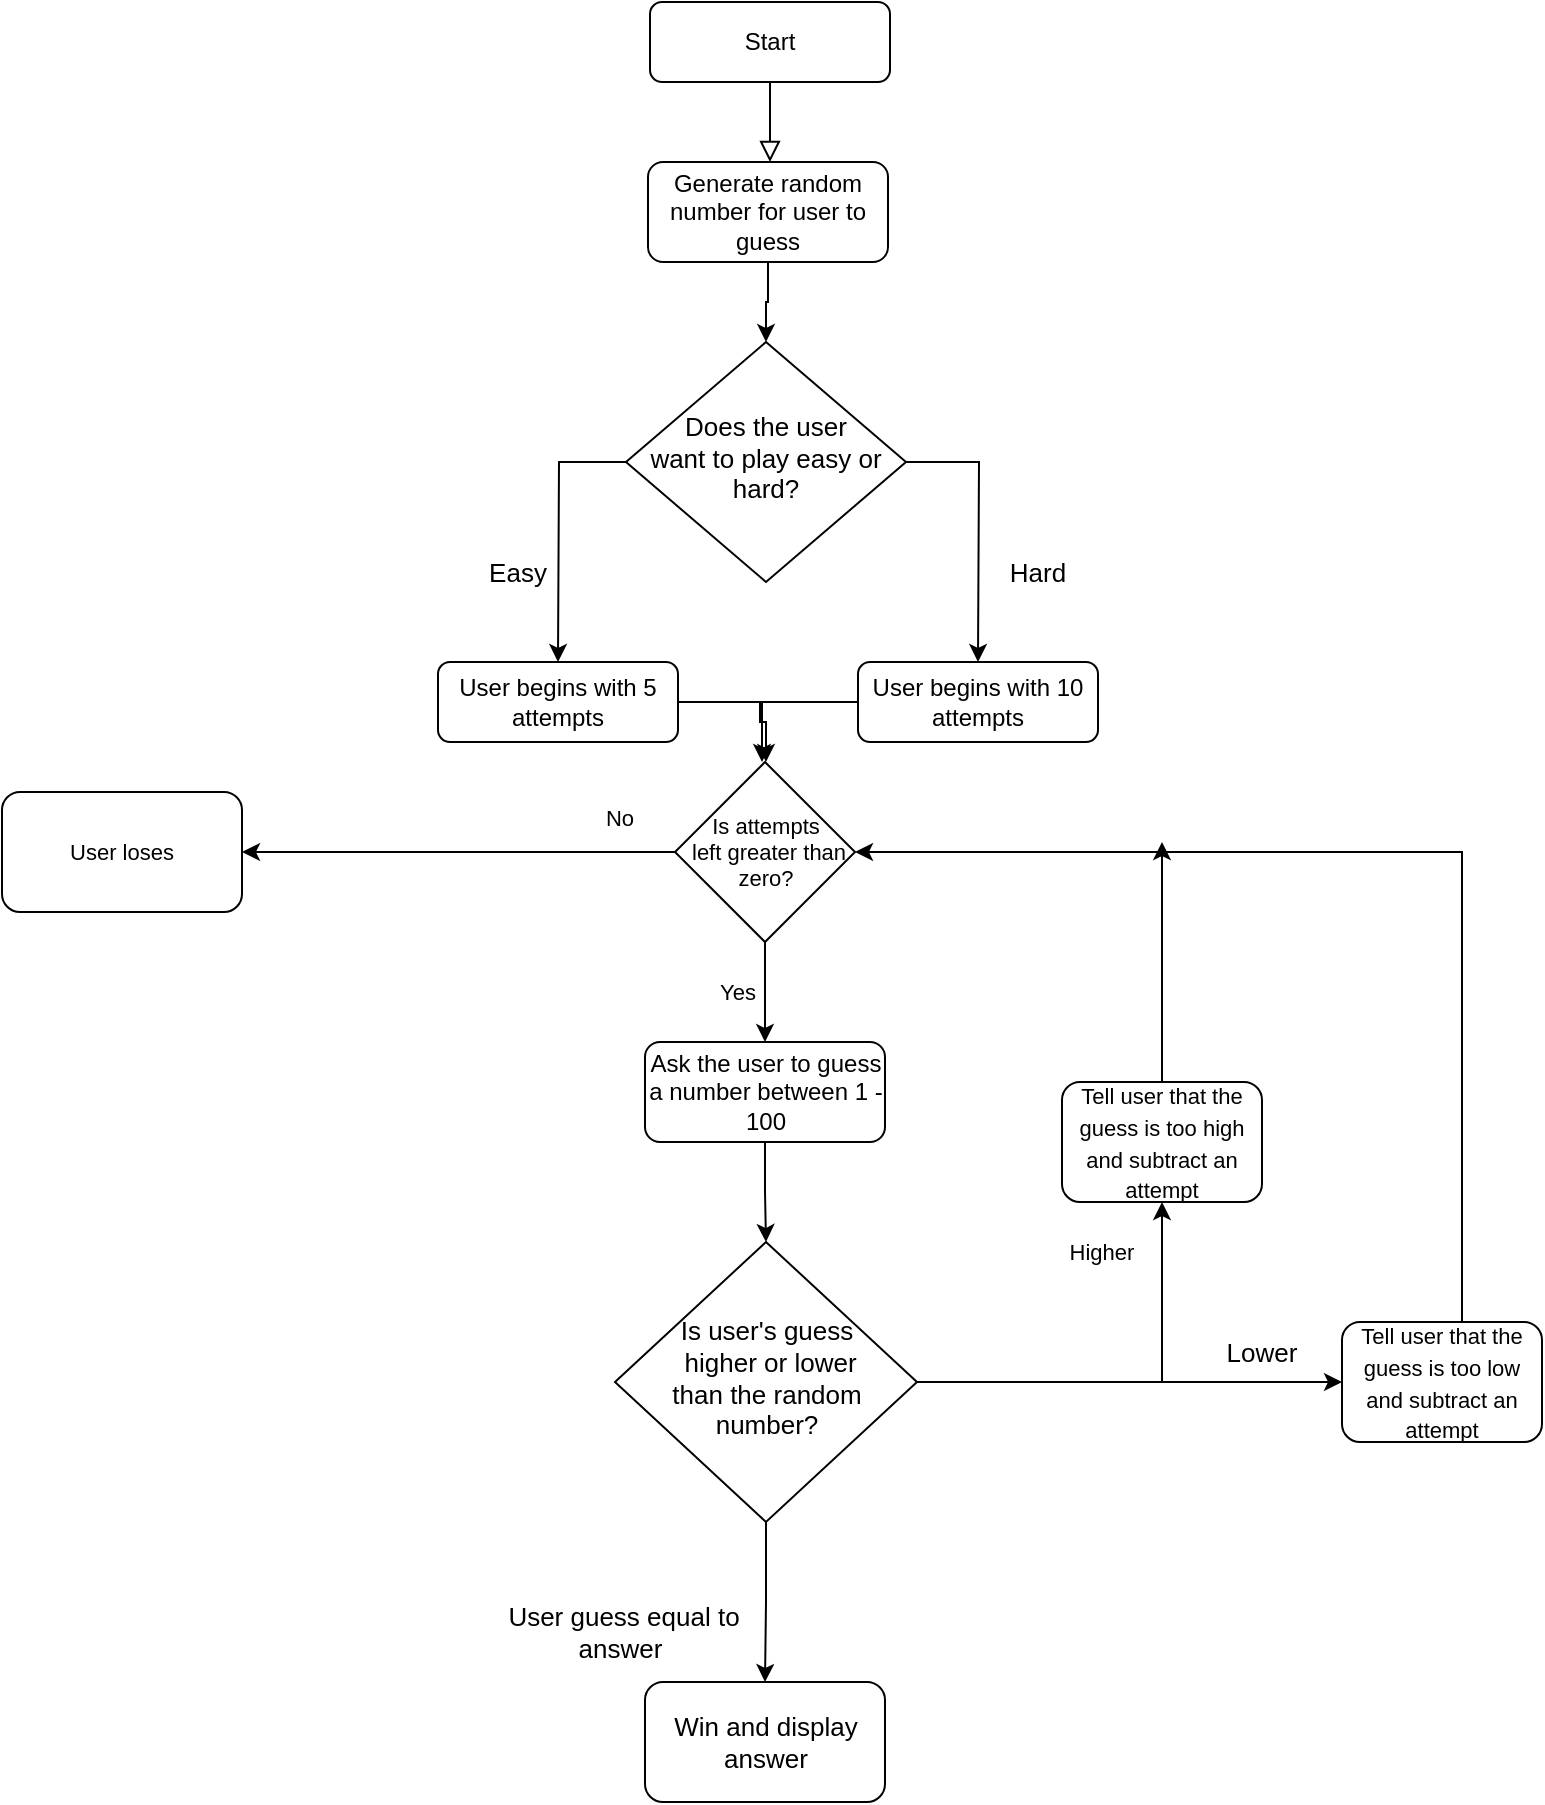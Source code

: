 <mxfile version="20.8.5" type="github">
  <diagram id="C5RBs43oDa-KdzZeNtuy" name="Page-1">
    <mxGraphModel dx="1195" dy="637" grid="1" gridSize="10" guides="1" tooltips="1" connect="1" arrows="1" fold="1" page="1" pageScale="1" pageWidth="827" pageHeight="1169" math="0" shadow="0">
      <root>
        <mxCell id="WIyWlLk6GJQsqaUBKTNV-0" />
        <mxCell id="WIyWlLk6GJQsqaUBKTNV-1" parent="WIyWlLk6GJQsqaUBKTNV-0" />
        <mxCell id="WIyWlLk6GJQsqaUBKTNV-2" value="" style="rounded=0;html=1;jettySize=auto;orthogonalLoop=1;fontSize=11;endArrow=block;endFill=0;endSize=8;strokeWidth=1;shadow=0;labelBackgroundColor=none;edgeStyle=orthogonalEdgeStyle;" parent="WIyWlLk6GJQsqaUBKTNV-1" source="WIyWlLk6GJQsqaUBKTNV-3" edge="1">
          <mxGeometry relative="1" as="geometry">
            <mxPoint x="414" y="90" as="targetPoint" />
            <Array as="points">
              <mxPoint x="414" y="90" />
              <mxPoint x="414" y="90" />
            </Array>
          </mxGeometry>
        </mxCell>
        <mxCell id="WIyWlLk6GJQsqaUBKTNV-3" value="Start" style="rounded=1;whiteSpace=wrap;html=1;fontSize=12;glass=0;strokeWidth=1;shadow=0;" parent="WIyWlLk6GJQsqaUBKTNV-1" vertex="1">
          <mxGeometry x="354" y="10" width="120" height="40" as="geometry" />
        </mxCell>
        <mxCell id="TfzfI0lXpXgf4KC8DqUi-6" style="edgeStyle=orthogonalEdgeStyle;rounded=0;orthogonalLoop=1;jettySize=auto;html=1;" edge="1" parent="WIyWlLk6GJQsqaUBKTNV-1" source="WIyWlLk6GJQsqaUBKTNV-11" target="TfzfI0lXpXgf4KC8DqUi-5">
          <mxGeometry relative="1" as="geometry" />
        </mxCell>
        <mxCell id="WIyWlLk6GJQsqaUBKTNV-11" value="Ask the user to guess a number between 1 - 100" style="rounded=1;whiteSpace=wrap;html=1;fontSize=12;glass=0;strokeWidth=1;shadow=0;" parent="WIyWlLk6GJQsqaUBKTNV-1" vertex="1">
          <mxGeometry x="351.5" y="530" width="120" height="50" as="geometry" />
        </mxCell>
        <mxCell id="TfzfI0lXpXgf4KC8DqUi-18" style="edgeStyle=orthogonalEdgeStyle;rounded=0;orthogonalLoop=1;jettySize=auto;html=1;entryX=0.5;entryY=0;entryDx=0;entryDy=0;fontSize=13;" edge="1" parent="WIyWlLk6GJQsqaUBKTNV-1" source="TfzfI0lXpXgf4KC8DqUi-0" target="TfzfI0lXpXgf4KC8DqUi-9">
          <mxGeometry relative="1" as="geometry" />
        </mxCell>
        <mxCell id="TfzfI0lXpXgf4KC8DqUi-0" value="Generate random number for user to guess" style="rounded=1;whiteSpace=wrap;html=1;fontSize=12;glass=0;strokeWidth=1;shadow=0;" vertex="1" parent="WIyWlLk6GJQsqaUBKTNV-1">
          <mxGeometry x="353" y="90" width="120" height="50" as="geometry" />
        </mxCell>
        <mxCell id="TfzfI0lXpXgf4KC8DqUi-19" style="edgeStyle=orthogonalEdgeStyle;rounded=0;orthogonalLoop=1;jettySize=auto;html=1;fontSize=13;entryX=0.5;entryY=0;entryDx=0;entryDy=0;" edge="1" parent="WIyWlLk6GJQsqaUBKTNV-1" source="TfzfI0lXpXgf4KC8DqUi-5" target="TfzfI0lXpXgf4KC8DqUi-20">
          <mxGeometry relative="1" as="geometry">
            <mxPoint x="412" y="820" as="targetPoint" />
          </mxGeometry>
        </mxCell>
        <mxCell id="TfzfI0lXpXgf4KC8DqUi-21" style="edgeStyle=orthogonalEdgeStyle;rounded=0;orthogonalLoop=1;jettySize=auto;html=1;fontSize=13;" edge="1" parent="WIyWlLk6GJQsqaUBKTNV-1" source="TfzfI0lXpXgf4KC8DqUi-5">
          <mxGeometry relative="1" as="geometry">
            <mxPoint x="700" y="700" as="targetPoint" />
          </mxGeometry>
        </mxCell>
        <mxCell id="TfzfI0lXpXgf4KC8DqUi-5" value="&lt;font style=&quot;font-size: 13px;&quot;&gt;Is user&#39;s guess&lt;br&gt;&amp;nbsp;higher or lower &lt;br&gt;than the random number?&lt;/font&gt;" style="rhombus;whiteSpace=wrap;html=1;shadow=0;fontFamily=Helvetica;fontSize=12;align=center;strokeWidth=1;spacing=6;spacingTop=-4;movable=1;resizable=1;rotatable=1;deletable=1;editable=1;connectable=1;" vertex="1" parent="WIyWlLk6GJQsqaUBKTNV-1">
          <mxGeometry x="336.5" y="630" width="151" height="140" as="geometry" />
        </mxCell>
        <mxCell id="TfzfI0lXpXgf4KC8DqUi-10" style="edgeStyle=orthogonalEdgeStyle;rounded=0;orthogonalLoop=1;jettySize=auto;html=1;fontSize=13;" edge="1" parent="WIyWlLk6GJQsqaUBKTNV-1" source="TfzfI0lXpXgf4KC8DqUi-9">
          <mxGeometry relative="1" as="geometry">
            <mxPoint x="308" y="340" as="targetPoint" />
          </mxGeometry>
        </mxCell>
        <mxCell id="TfzfI0lXpXgf4KC8DqUi-11" style="edgeStyle=orthogonalEdgeStyle;rounded=0;orthogonalLoop=1;jettySize=auto;html=1;exitX=1;exitY=0.5;exitDx=0;exitDy=0;fontSize=13;" edge="1" parent="WIyWlLk6GJQsqaUBKTNV-1" source="TfzfI0lXpXgf4KC8DqUi-9">
          <mxGeometry relative="1" as="geometry">
            <mxPoint x="518" y="340" as="targetPoint" />
          </mxGeometry>
        </mxCell>
        <mxCell id="TfzfI0lXpXgf4KC8DqUi-9" value="&lt;span style=&quot;font-size: 13px;&quot;&gt;Does the user &lt;br&gt;want to play easy or hard?&lt;/span&gt;" style="rhombus;whiteSpace=wrap;html=1;shadow=0;fontFamily=Helvetica;fontSize=12;align=center;strokeWidth=1;spacing=6;spacingTop=-4;movable=1;resizable=1;rotatable=1;deletable=1;editable=1;connectable=1;" vertex="1" parent="WIyWlLk6GJQsqaUBKTNV-1">
          <mxGeometry x="342" y="180" width="140" height="120" as="geometry" />
        </mxCell>
        <mxCell id="TfzfI0lXpXgf4KC8DqUi-12" value="Easy" style="text;strokeColor=none;align=center;fillColor=none;html=1;verticalAlign=middle;whiteSpace=wrap;rounded=0;fontSize=13;" vertex="1" parent="WIyWlLk6GJQsqaUBKTNV-1">
          <mxGeometry x="258" y="280" width="60" height="30" as="geometry" />
        </mxCell>
        <mxCell id="TfzfI0lXpXgf4KC8DqUi-13" value="Hard" style="text;strokeColor=none;align=center;fillColor=none;html=1;verticalAlign=middle;whiteSpace=wrap;rounded=0;fontSize=13;" vertex="1" parent="WIyWlLk6GJQsqaUBKTNV-1">
          <mxGeometry x="518" y="280" width="60" height="30" as="geometry" />
        </mxCell>
        <mxCell id="TfzfI0lXpXgf4KC8DqUi-16" style="edgeStyle=orthogonalEdgeStyle;rounded=0;orthogonalLoop=1;jettySize=auto;html=1;fontSize=13;" edge="1" parent="WIyWlLk6GJQsqaUBKTNV-1" source="TfzfI0lXpXgf4KC8DqUi-14">
          <mxGeometry relative="1" as="geometry">
            <mxPoint x="412" y="390" as="targetPoint" />
            <Array as="points">
              <mxPoint x="409" y="360" />
              <mxPoint x="409" y="370" />
              <mxPoint x="412" y="370" />
            </Array>
          </mxGeometry>
        </mxCell>
        <mxCell id="TfzfI0lXpXgf4KC8DqUi-14" value="User begins with 5 attempts" style="rounded=1;whiteSpace=wrap;html=1;fontSize=12;glass=0;strokeWidth=1;shadow=0;" vertex="1" parent="WIyWlLk6GJQsqaUBKTNV-1">
          <mxGeometry x="248" y="340" width="120" height="40" as="geometry" />
        </mxCell>
        <mxCell id="TfzfI0lXpXgf4KC8DqUi-17" style="edgeStyle=orthogonalEdgeStyle;rounded=0;orthogonalLoop=1;jettySize=auto;html=1;fontSize=13;" edge="1" parent="WIyWlLk6GJQsqaUBKTNV-1" source="TfzfI0lXpXgf4KC8DqUi-15">
          <mxGeometry relative="1" as="geometry">
            <mxPoint x="410" y="390" as="targetPoint" />
            <Array as="points">
              <mxPoint x="410" y="360" />
            </Array>
          </mxGeometry>
        </mxCell>
        <mxCell id="TfzfI0lXpXgf4KC8DqUi-15" value="User begins with 10 attempts" style="rounded=1;whiteSpace=wrap;html=1;fontSize=12;glass=0;strokeWidth=1;shadow=0;" vertex="1" parent="WIyWlLk6GJQsqaUBKTNV-1">
          <mxGeometry x="458" y="340" width="120" height="40" as="geometry" />
        </mxCell>
        <mxCell id="TfzfI0lXpXgf4KC8DqUi-20" value="Win and display answer" style="rounded=1;whiteSpace=wrap;html=1;fontSize=13;" vertex="1" parent="WIyWlLk6GJQsqaUBKTNV-1">
          <mxGeometry x="351.5" y="850" width="120" height="60" as="geometry" />
        </mxCell>
        <mxCell id="TfzfI0lXpXgf4KC8DqUi-22" value="User guess equal to answer&amp;nbsp;" style="text;strokeColor=none;align=center;fillColor=none;html=1;verticalAlign=middle;whiteSpace=wrap;rounded=0;fontSize=13;" vertex="1" parent="WIyWlLk6GJQsqaUBKTNV-1">
          <mxGeometry x="270" y="810" width="142" height="30" as="geometry" />
        </mxCell>
        <mxCell id="TfzfI0lXpXgf4KC8DqUi-23" style="edgeStyle=orthogonalEdgeStyle;rounded=0;orthogonalLoop=1;jettySize=auto;html=1;exitX=0.5;exitY=1;exitDx=0;exitDy=0;fontSize=13;" edge="1" parent="WIyWlLk6GJQsqaUBKTNV-1" source="TfzfI0lXpXgf4KC8DqUi-22" target="TfzfI0lXpXgf4KC8DqUi-22">
          <mxGeometry relative="1" as="geometry" />
        </mxCell>
        <mxCell id="TfzfI0lXpXgf4KC8DqUi-25" value="Lower" style="text;strokeColor=none;align=center;fillColor=none;html=1;verticalAlign=middle;whiteSpace=wrap;rounded=0;fontSize=13;" vertex="1" parent="WIyWlLk6GJQsqaUBKTNV-1">
          <mxGeometry x="630" y="670" width="60" height="30" as="geometry" />
        </mxCell>
        <mxCell id="TfzfI0lXpXgf4KC8DqUi-27" style="edgeStyle=orthogonalEdgeStyle;rounded=0;orthogonalLoop=1;jettySize=auto;html=1;entryX=1;entryY=0.5;entryDx=0;entryDy=0;fontSize=11;" edge="1" parent="WIyWlLk6GJQsqaUBKTNV-1" source="TfzfI0lXpXgf4KC8DqUi-26" target="TfzfI0lXpXgf4KC8DqUi-29">
          <mxGeometry relative="1" as="geometry">
            <Array as="points">
              <mxPoint x="760" y="435" />
            </Array>
          </mxGeometry>
        </mxCell>
        <mxCell id="TfzfI0lXpXgf4KC8DqUi-26" value="&lt;font style=&quot;font-size: 11px;&quot;&gt;Tell user that the guess is too low and subtract an attempt&lt;/font&gt;" style="rounded=1;whiteSpace=wrap;html=1;fontSize=13;" vertex="1" parent="WIyWlLk6GJQsqaUBKTNV-1">
          <mxGeometry x="700" y="670" width="100" height="60" as="geometry" />
        </mxCell>
        <mxCell id="TfzfI0lXpXgf4KC8DqUi-30" style="edgeStyle=orthogonalEdgeStyle;rounded=0;orthogonalLoop=1;jettySize=auto;html=1;entryX=0.5;entryY=0;entryDx=0;entryDy=0;fontSize=11;" edge="1" parent="WIyWlLk6GJQsqaUBKTNV-1" source="TfzfI0lXpXgf4KC8DqUi-29" target="WIyWlLk6GJQsqaUBKTNV-11">
          <mxGeometry relative="1" as="geometry" />
        </mxCell>
        <mxCell id="TfzfI0lXpXgf4KC8DqUi-33" style="edgeStyle=orthogonalEdgeStyle;rounded=0;orthogonalLoop=1;jettySize=auto;html=1;fontSize=11;entryX=1;entryY=0.5;entryDx=0;entryDy=0;" edge="1" parent="WIyWlLk6GJQsqaUBKTNV-1" source="TfzfI0lXpXgf4KC8DqUi-29" target="TfzfI0lXpXgf4KC8DqUi-35">
          <mxGeometry relative="1" as="geometry">
            <mxPoint x="310" y="435" as="targetPoint" />
          </mxGeometry>
        </mxCell>
        <mxCell id="TfzfI0lXpXgf4KC8DqUi-29" value="Is attempts&lt;br&gt;&amp;nbsp;left greater than zero?" style="rhombus;whiteSpace=wrap;html=1;fontSize=11;" vertex="1" parent="WIyWlLk6GJQsqaUBKTNV-1">
          <mxGeometry x="366.5" y="390" width="90" height="90" as="geometry" />
        </mxCell>
        <mxCell id="TfzfI0lXpXgf4KC8DqUi-31" value="Yes" style="text;strokeColor=none;align=center;fillColor=none;html=1;verticalAlign=middle;whiteSpace=wrap;rounded=0;fontSize=11;" vertex="1" parent="WIyWlLk6GJQsqaUBKTNV-1">
          <mxGeometry x="368" y="490" width="60" height="30" as="geometry" />
        </mxCell>
        <mxCell id="TfzfI0lXpXgf4KC8DqUi-32" value="No" style="text;strokeColor=none;align=center;fillColor=none;html=1;verticalAlign=middle;whiteSpace=wrap;rounded=0;fontSize=11;" vertex="1" parent="WIyWlLk6GJQsqaUBKTNV-1">
          <mxGeometry x="300" y="405" width="78" height="25" as="geometry" />
        </mxCell>
        <mxCell id="TfzfI0lXpXgf4KC8DqUi-35" value="User loses" style="rounded=1;whiteSpace=wrap;html=1;fontSize=11;" vertex="1" parent="WIyWlLk6GJQsqaUBKTNV-1">
          <mxGeometry x="30" y="405" width="120" height="60" as="geometry" />
        </mxCell>
        <mxCell id="TfzfI0lXpXgf4KC8DqUi-40" value="" style="endArrow=classic;html=1;rounded=0;fontSize=11;" edge="1" parent="WIyWlLk6GJQsqaUBKTNV-1">
          <mxGeometry width="50" height="50" relative="1" as="geometry">
            <mxPoint x="610" y="700" as="sourcePoint" />
            <mxPoint x="610" y="610" as="targetPoint" />
            <Array as="points">
              <mxPoint x="610" y="660" />
            </Array>
          </mxGeometry>
        </mxCell>
        <mxCell id="TfzfI0lXpXgf4KC8DqUi-41" value="Higher" style="text;strokeColor=none;align=center;fillColor=none;html=1;verticalAlign=middle;whiteSpace=wrap;rounded=0;fontSize=11;" vertex="1" parent="WIyWlLk6GJQsqaUBKTNV-1">
          <mxGeometry x="550" y="620" width="60" height="30" as="geometry" />
        </mxCell>
        <mxCell id="TfzfI0lXpXgf4KC8DqUi-43" style="edgeStyle=orthogonalEdgeStyle;rounded=0;orthogonalLoop=1;jettySize=auto;html=1;fontSize=11;" edge="1" parent="WIyWlLk6GJQsqaUBKTNV-1" source="TfzfI0lXpXgf4KC8DqUi-42">
          <mxGeometry relative="1" as="geometry">
            <mxPoint x="610" y="430" as="targetPoint" />
          </mxGeometry>
        </mxCell>
        <mxCell id="TfzfI0lXpXgf4KC8DqUi-42" value="&lt;font style=&quot;font-size: 11px;&quot;&gt;Tell user that the guess is too high and subtract an attempt&lt;/font&gt;" style="rounded=1;whiteSpace=wrap;html=1;fontSize=13;" vertex="1" parent="WIyWlLk6GJQsqaUBKTNV-1">
          <mxGeometry x="560" y="550" width="100" height="60" as="geometry" />
        </mxCell>
      </root>
    </mxGraphModel>
  </diagram>
</mxfile>
